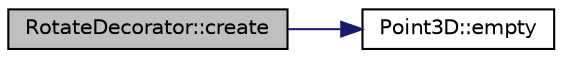 digraph "RotateDecorator::create"
{
  edge [fontname="Helvetica",fontsize="10",labelfontname="Helvetica",labelfontsize="10"];
  node [fontname="Helvetica",fontsize="10",shape=record];
  rankdir="LR";
  Node1 [label="RotateDecorator::create",height=0.2,width=0.4,color="black", fillcolor="grey75", style="filled" fontcolor="black"];
  Node1 -> Node2 [color="midnightblue",fontsize="10",style="solid",fontname="Helvetica"];
  Node2 [label="Point3D::empty",height=0.2,width=0.4,color="black", fillcolor="white", style="filled",URL="$classPoint3D.html#a6fe93f9c25d811636217c22d535611d6",tooltip="Check if the point is empty."];
}

